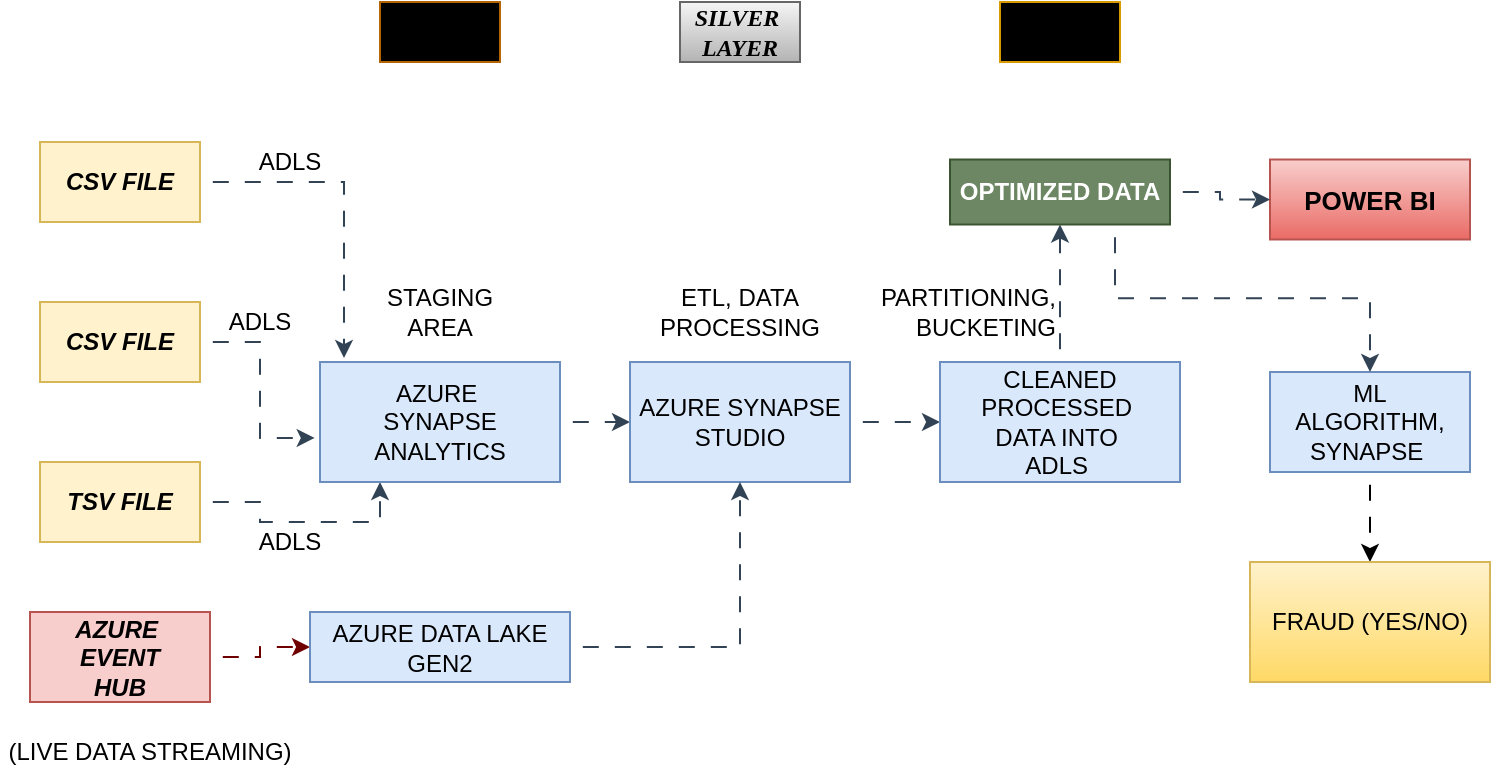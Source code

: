 <mxfile version="27.0.3">
  <diagram name="Page-1" id="a_cOKi58tkhwehBXY8H5">
    <mxGraphModel dx="778" dy="426" grid="1" gridSize="10" guides="1" tooltips="1" connect="1" arrows="1" fold="1" page="1" pageScale="1" pageWidth="850" pageHeight="1100" background="none" math="0" shadow="0">
      <root>
        <mxCell id="0" />
        <mxCell id="1" parent="0" />
        <mxCell id="6v-xHqqij_j2pZ3TTGhO-1" value="CSV FILE" style="rounded=0;whiteSpace=wrap;html=1;fillColor=#fff2cc;strokeColor=#d6b656;fontStyle=3" parent="1" vertex="1">
          <mxGeometry x="20" y="90" width="80" height="40" as="geometry" />
        </mxCell>
        <mxCell id="6v-xHqqij_j2pZ3TTGhO-2" value="CSV FILE" style="rounded=0;whiteSpace=wrap;html=1;fillColor=#fff2cc;strokeColor=#d6b656;fontStyle=3" parent="1" vertex="1">
          <mxGeometry x="20" y="170" width="80" height="40" as="geometry" />
        </mxCell>
        <mxCell id="I1tardi9XagzJkwwxLG--8" style="edgeStyle=orthogonalEdgeStyle;rounded=0;orthogonalLoop=1;jettySize=auto;html=1;exitX=1;exitY=0.5;exitDx=0;exitDy=0;entryX=0.25;entryY=1;entryDx=0;entryDy=0;fillColor=#647687;strokeColor=#314354;flowAnimation=1;" parent="1" source="6v-xHqqij_j2pZ3TTGhO-3" target="I1tardi9XagzJkwwxLG--4" edge="1">
          <mxGeometry relative="1" as="geometry" />
        </mxCell>
        <mxCell id="6v-xHqqij_j2pZ3TTGhO-3" value="TSV FILE" style="rounded=0;whiteSpace=wrap;html=1;fillColor=#fff2cc;strokeColor=#d6b656;fontStyle=3" parent="1" vertex="1">
          <mxGeometry x="20" y="250" width="80" height="40" as="geometry" />
        </mxCell>
        <mxCell id="6v-xHqqij_j2pZ3TTGhO-15" value="STAGING AREA" style="text;strokeColor=none;align=center;fillColor=none;html=1;verticalAlign=middle;whiteSpace=wrap;rounded=0;" parent="1" vertex="1">
          <mxGeometry x="190" y="160" width="60" height="30" as="geometry" />
        </mxCell>
        <mxCell id="6v-xHqqij_j2pZ3TTGhO-18" value="ETL, DATA PROCESSING" style="text;strokeColor=none;align=center;fillColor=none;html=1;verticalAlign=middle;whiteSpace=wrap;rounded=0;" parent="1" vertex="1">
          <mxGeometry x="340" y="160" width="60" height="30" as="geometry" />
        </mxCell>
        <mxCell id="6v-xHqqij_j2pZ3TTGhO-36" value="(LIVE DATA STREAMING)" style="text;strokeColor=none;align=center;fillColor=none;html=1;verticalAlign=middle;whiteSpace=wrap;rounded=0;" parent="1" vertex="1">
          <mxGeometry y="390" width="150" height="9" as="geometry" />
        </mxCell>
        <mxCell id="cb4DDY9d-KlwZvnF2v5W-5" value="POWER BI" style="rounded=0;whiteSpace=wrap;html=1;fillColor=#f8cecc;strokeColor=#b85450;gradientColor=#ea6b66;fontStyle=1;fontColor=light-dark(#000000,#000000);fontSize=13;fontFamily=Helvetica;" parent="1" vertex="1">
          <mxGeometry x="635" y="98.75" width="100" height="40" as="geometry" />
        </mxCell>
        <mxCell id="I1tardi9XagzJkwwxLG--23" style="edgeStyle=orthogonalEdgeStyle;rounded=0;orthogonalLoop=1;jettySize=auto;html=1;exitX=1;exitY=0.5;exitDx=0;exitDy=0;entryX=0;entryY=0.5;entryDx=0;entryDy=0;fillColor=#a20025;strokeColor=#6F0000;flowAnimation=1;" parent="1" source="I1tardi9XagzJkwwxLG--3" target="I1tardi9XagzJkwwxLG--22" edge="1">
          <mxGeometry relative="1" as="geometry" />
        </mxCell>
        <mxCell id="I1tardi9XagzJkwwxLG--3" value="AZURE&amp;nbsp;&lt;div&gt;EVENT&lt;/div&gt;&lt;div&gt;HUB&lt;/div&gt;" style="rounded=0;whiteSpace=wrap;html=1;fillColor=#f8cecc;strokeColor=#b85450;fontStyle=3" parent="1" vertex="1">
          <mxGeometry x="15" y="325" width="90" height="45" as="geometry" />
        </mxCell>
        <mxCell id="I1tardi9XagzJkwwxLG--10" style="edgeStyle=orthogonalEdgeStyle;rounded=0;orthogonalLoop=1;jettySize=auto;html=1;exitX=1;exitY=0.5;exitDx=0;exitDy=0;entryX=0;entryY=0.5;entryDx=0;entryDy=0;fillColor=#647687;strokeColor=#314354;flowAnimation=1;" parent="1" source="I1tardi9XagzJkwwxLG--4" target="I1tardi9XagzJkwwxLG--5" edge="1">
          <mxGeometry relative="1" as="geometry" />
        </mxCell>
        <mxCell id="I1tardi9XagzJkwwxLG--4" value="AZURE&amp;nbsp;&lt;div&gt;SYNAPSE&lt;/div&gt;&lt;div&gt;ANALYTICS&lt;/div&gt;" style="rounded=0;whiteSpace=wrap;html=1;fontFamily=Helvetica;fillColor=#dae8fc;strokeColor=#6c8ebf;" parent="1" vertex="1">
          <mxGeometry x="160" y="200" width="120" height="60" as="geometry" />
        </mxCell>
        <mxCell id="I1tardi9XagzJkwwxLG--29" style="edgeStyle=orthogonalEdgeStyle;rounded=0;orthogonalLoop=1;jettySize=auto;html=1;exitX=1;exitY=0.5;exitDx=0;exitDy=0;entryX=0;entryY=0.5;entryDx=0;entryDy=0;fillColor=#647687;strokeColor=#314354;flowAnimation=1;" parent="1" source="I1tardi9XagzJkwwxLG--5" target="I1tardi9XagzJkwwxLG--28" edge="1">
          <mxGeometry relative="1" as="geometry" />
        </mxCell>
        <mxCell id="I1tardi9XagzJkwwxLG--5" value="AZURE SYNAPSE STUDIO" style="rounded=0;whiteSpace=wrap;html=1;fillColor=#dae8fc;strokeColor=#6c8ebf;" parent="1" vertex="1">
          <mxGeometry x="315" y="200" width="110" height="60" as="geometry" />
        </mxCell>
        <mxCell id="I1tardi9XagzJkwwxLG--6" style="edgeStyle=orthogonalEdgeStyle;rounded=0;orthogonalLoop=1;jettySize=auto;html=1;exitX=1;exitY=0.5;exitDx=0;exitDy=0;entryX=0.1;entryY=-0.033;entryDx=0;entryDy=0;entryPerimeter=0;fillColor=#647687;strokeColor=#314354;flowAnimation=1;" parent="1" source="6v-xHqqij_j2pZ3TTGhO-1" target="I1tardi9XagzJkwwxLG--4" edge="1">
          <mxGeometry relative="1" as="geometry" />
        </mxCell>
        <mxCell id="I1tardi9XagzJkwwxLG--7" style="edgeStyle=orthogonalEdgeStyle;rounded=0;orthogonalLoop=1;jettySize=auto;html=1;exitX=1;exitY=0.5;exitDx=0;exitDy=0;entryX=-0.022;entryY=0.633;entryDx=0;entryDy=0;entryPerimeter=0;fillColor=#647687;strokeColor=#314354;flowAnimation=1;" parent="1" source="6v-xHqqij_j2pZ3TTGhO-2" target="I1tardi9XagzJkwwxLG--4" edge="1">
          <mxGeometry relative="1" as="geometry" />
        </mxCell>
        <mxCell id="I1tardi9XagzJkwwxLG--11" value="ADLS" style="text;strokeColor=none;align=center;fillColor=none;html=1;verticalAlign=middle;whiteSpace=wrap;rounded=0;" parent="1" vertex="1">
          <mxGeometry x="120" y="90" width="50" height="20" as="geometry" />
        </mxCell>
        <mxCell id="I1tardi9XagzJkwwxLG--12" value="ADLS" style="text;strokeColor=none;align=center;fillColor=none;html=1;verticalAlign=middle;whiteSpace=wrap;rounded=0;" parent="1" vertex="1">
          <mxGeometry x="105" y="170" width="50" height="20" as="geometry" />
        </mxCell>
        <mxCell id="I1tardi9XagzJkwwxLG--13" value="ADLS" style="text;strokeColor=none;align=center;fillColor=none;html=1;verticalAlign=middle;whiteSpace=wrap;rounded=0;" parent="1" vertex="1">
          <mxGeometry x="120" y="280" width="50" height="20" as="geometry" />
        </mxCell>
        <mxCell id="I1tardi9XagzJkwwxLG--26" style="edgeStyle=orthogonalEdgeStyle;rounded=0;orthogonalLoop=1;jettySize=auto;html=1;exitX=1;exitY=0.5;exitDx=0;exitDy=0;entryX=0.5;entryY=1;entryDx=0;entryDy=0;fillColor=#647687;strokeColor=#314354;flowAnimation=1;" parent="1" source="I1tardi9XagzJkwwxLG--22" target="I1tardi9XagzJkwwxLG--5" edge="1">
          <mxGeometry relative="1" as="geometry" />
        </mxCell>
        <mxCell id="I1tardi9XagzJkwwxLG--22" value="AZURE DATA LAKE&lt;div&gt;GEN2&lt;/div&gt;" style="rounded=0;whiteSpace=wrap;html=1;fillColor=#dae8fc;strokeColor=#6c8ebf;" parent="1" vertex="1">
          <mxGeometry x="155" y="325" width="130" height="35" as="geometry" />
        </mxCell>
        <mxCell id="I1tardi9XagzJkwwxLG--25" value="BRONZE LAYER" style="text;strokeColor=#b46504;align=center;fillColor=#fad7ac;html=1;verticalAlign=middle;whiteSpace=wrap;rounded=0;fontStyle=3;labelBackgroundColor=light-dark(default, #4c2b55);fontFamily=Times New Roman;fontSize=12;gradientColor=light-dark(default, #380f0f);" parent="1" vertex="1">
          <mxGeometry x="190" y="20" width="60" height="30" as="geometry" />
        </mxCell>
        <mxCell id="I1tardi9XagzJkwwxLG--27" value="SILVER&amp;nbsp;&lt;div&gt;LAYER&lt;/div&gt;" style="text;align=center;html=1;verticalAlign=middle;whiteSpace=wrap;rounded=0;fontStyle=3;fontFamily=Times New Roman;fillColor=#f5f5f5;gradientColor=#b3b3b3;strokeColor=#666666;" parent="1" vertex="1">
          <mxGeometry x="340" y="20" width="60" height="30" as="geometry" />
        </mxCell>
        <mxCell id="I1tardi9XagzJkwwxLG--38" style="edgeStyle=orthogonalEdgeStyle;rounded=0;orthogonalLoop=1;jettySize=auto;html=1;exitX=0.5;exitY=0;exitDx=0;exitDy=0;entryX=0.5;entryY=1;entryDx=0;entryDy=0;fillColor=#647687;strokeColor=#314354;flowAnimation=1;" parent="1" source="I1tardi9XagzJkwwxLG--28" target="I1tardi9XagzJkwwxLG--32" edge="1">
          <mxGeometry relative="1" as="geometry" />
        </mxCell>
        <mxCell id="I1tardi9XagzJkwwxLG--28" value="CLEANED PROCESSED&amp;nbsp;&lt;div&gt;DATA INTO&amp;nbsp;&lt;/div&gt;&lt;div&gt;ADLS&amp;nbsp;&lt;/div&gt;" style="rounded=0;whiteSpace=wrap;html=1;fontStyle=0;fillStyle=auto;fillColor=#dae8fc;strokeColor=#6c8ebf;" parent="1" vertex="1">
          <mxGeometry x="470" y="200" width="120" height="60" as="geometry" />
        </mxCell>
        <mxCell id="E_0zGgIDKBj0p71CRM_--2" style="edgeStyle=orthogonalEdgeStyle;rounded=0;orthogonalLoop=1;jettySize=auto;html=1;exitX=0.5;exitY=1;exitDx=0;exitDy=0;entryX=0.5;entryY=0;entryDx=0;entryDy=0;flowAnimation=1;" edge="1" parent="1" source="I1tardi9XagzJkwwxLG--30" target="E_0zGgIDKBj0p71CRM_--1">
          <mxGeometry relative="1" as="geometry" />
        </mxCell>
        <mxCell id="I1tardi9XagzJkwwxLG--30" value="ML&lt;div&gt;ALGORITHM,&lt;/div&gt;&lt;div&gt;SYNAPSE&amp;nbsp;&lt;/div&gt;" style="rounded=0;whiteSpace=wrap;html=1;fillColor=#dae8fc;strokeColor=#6c8ebf;" parent="1" vertex="1">
          <mxGeometry x="635" y="205" width="100" height="50" as="geometry" />
        </mxCell>
        <mxCell id="I1tardi9XagzJkwwxLG--31" value="GOLD&amp;nbsp;&lt;div&gt;LAYER&amp;nbsp;&lt;/div&gt;" style="text;strokeColor=#d79b00;align=center;fillColor=#ffcd28;html=1;verticalAlign=middle;whiteSpace=wrap;rounded=0;fontStyle=3;fontFamily=Times New Roman;gradientColor=light-dark(#ffa500, #d9ac59);" parent="1" vertex="1">
          <mxGeometry x="500" y="20" width="60" height="30" as="geometry" />
        </mxCell>
        <mxCell id="I1tardi9XagzJkwwxLG--41" style="edgeStyle=orthogonalEdgeStyle;rounded=0;orthogonalLoop=1;jettySize=auto;html=1;exitX=0.75;exitY=1;exitDx=0;exitDy=0;entryX=0.5;entryY=0;entryDx=0;entryDy=0;fillColor=#647687;strokeColor=#314354;flowAnimation=1;" parent="1" source="I1tardi9XagzJkwwxLG--32" target="I1tardi9XagzJkwwxLG--30" edge="1">
          <mxGeometry relative="1" as="geometry" />
        </mxCell>
        <mxCell id="I1tardi9XagzJkwwxLG--44" style="edgeStyle=orthogonalEdgeStyle;rounded=0;orthogonalLoop=1;jettySize=auto;html=1;exitX=1;exitY=0.5;exitDx=0;exitDy=0;entryX=0;entryY=0.5;entryDx=0;entryDy=0;fillColor=#647687;strokeColor=#314354;flowAnimation=1;" parent="1" source="I1tardi9XagzJkwwxLG--32" target="cb4DDY9d-KlwZvnF2v5W-5" edge="1">
          <mxGeometry relative="1" as="geometry" />
        </mxCell>
        <mxCell id="I1tardi9XagzJkwwxLG--32" value="OPTIMIZED DATA" style="rounded=0;whiteSpace=wrap;html=1;fillColor=#6d8764;fontColor=#ffffff;strokeColor=#3A5431;fontStyle=1" parent="1" vertex="1">
          <mxGeometry x="475" y="98.75" width="110" height="32.5" as="geometry" />
        </mxCell>
        <mxCell id="I1tardi9XagzJkwwxLG--35" value="PARTITIONING,&lt;div&gt;BUCKETING&lt;/div&gt;" style="text;strokeColor=none;align=right;fillColor=none;html=1;verticalAlign=middle;whiteSpace=wrap;rounded=0;" parent="1" vertex="1">
          <mxGeometry x="510.5" y="170" width="19" height="10" as="geometry" />
        </mxCell>
        <mxCell id="E_0zGgIDKBj0p71CRM_--1" value="FRAUD (YES/NO)" style="rounded=0;whiteSpace=wrap;html=1;fillColor=#fff2cc;gradientColor=#ffd966;strokeColor=#d6b656;" vertex="1" parent="1">
          <mxGeometry x="625" y="300" width="120" height="60" as="geometry" />
        </mxCell>
      </root>
    </mxGraphModel>
  </diagram>
</mxfile>
